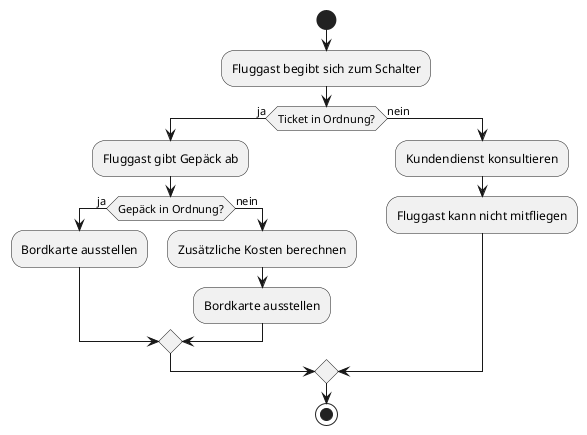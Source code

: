 @startuml Flug
start
:Fluggast begibt sich zum Schalter;
if (Ticket in Ordnung?) then (ja)
  :Fluggast gibt Gepäck ab;
  if (Gepäck in Ordnung?) then (ja)
    :Bordkarte ausstellen;
  else (nein)
    :Zusätzliche Kosten berechnen;
    :Bordkarte ausstellen;
  endif
else (nein)
  :Kundendienst konsultieren;
  :Fluggast kann nicht mitfliegen;
endif
stop
@enduml